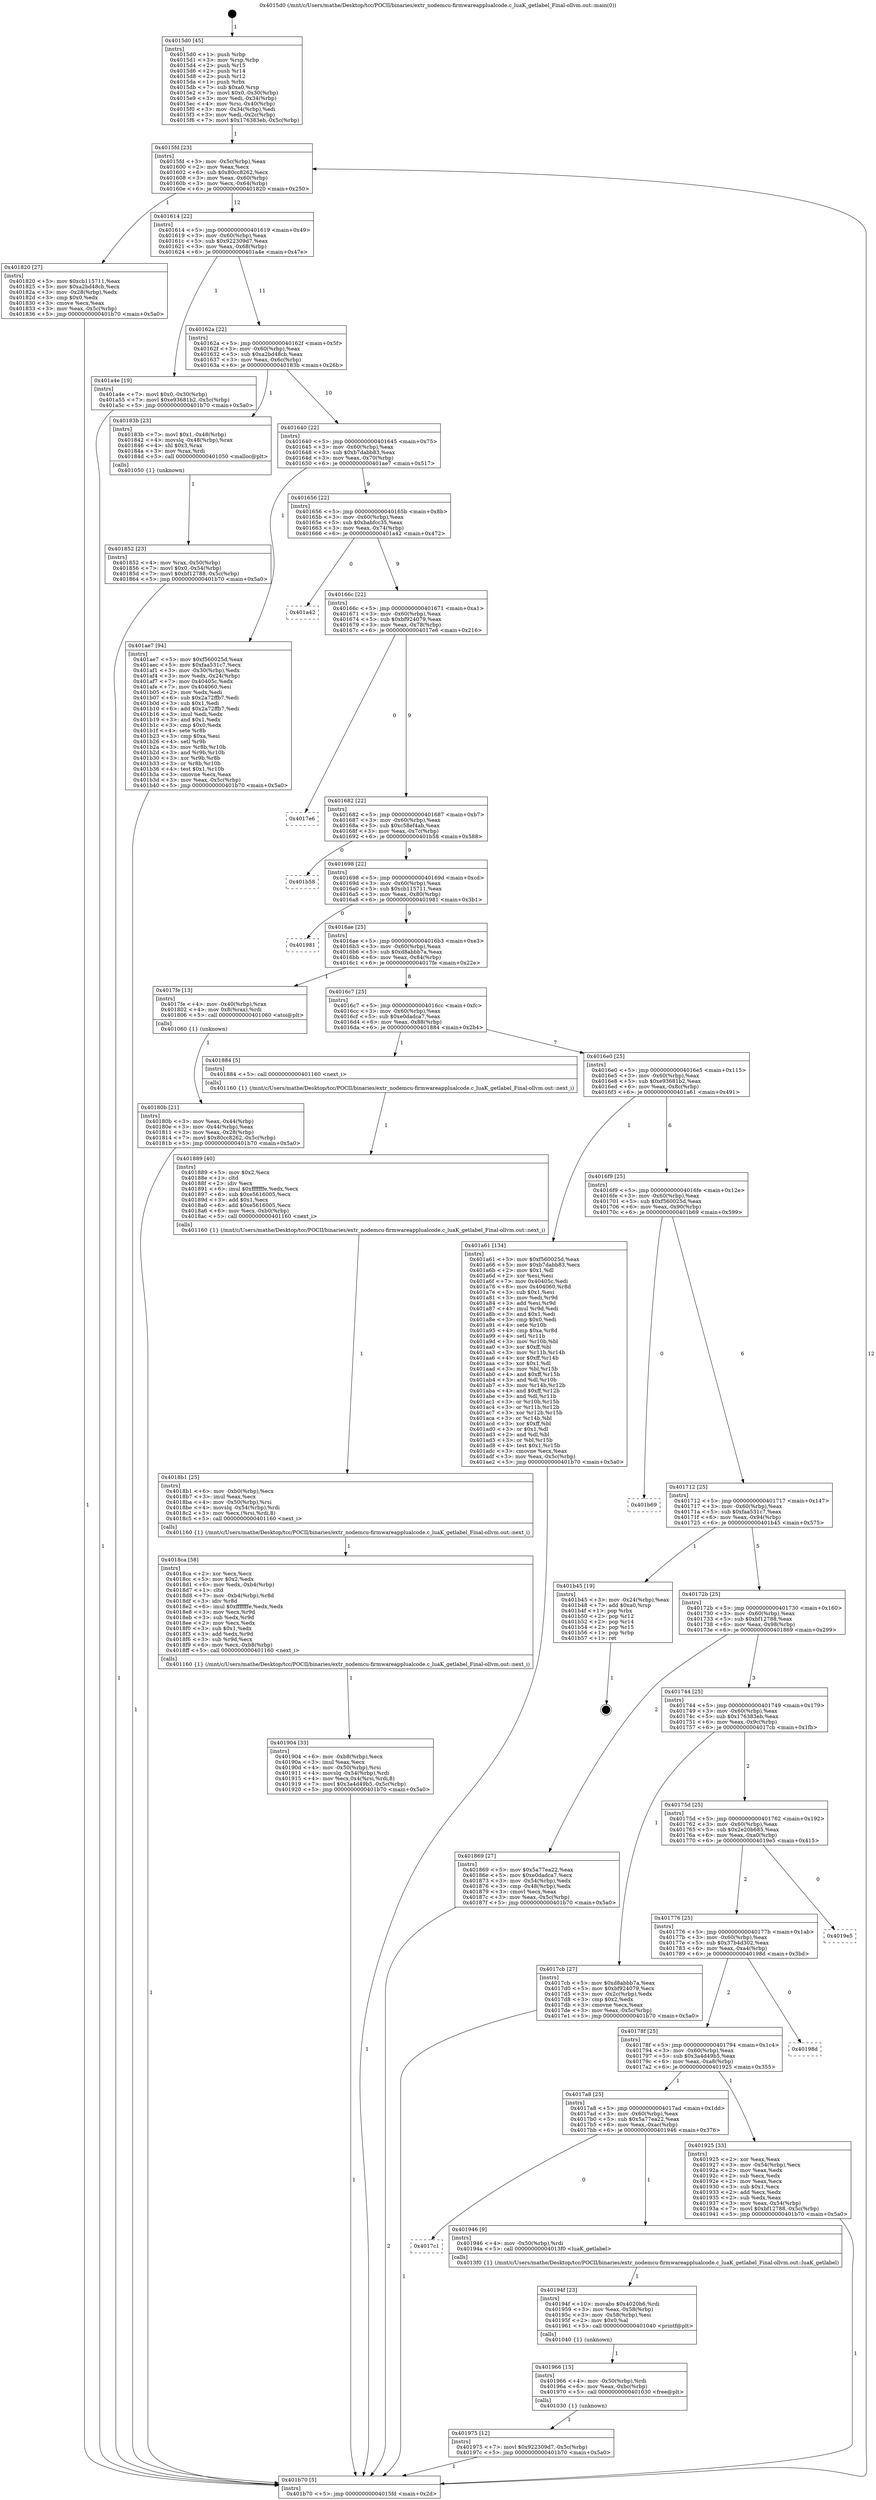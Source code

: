 digraph "0x4015d0" {
  label = "0x4015d0 (/mnt/c/Users/mathe/Desktop/tcc/POCII/binaries/extr_nodemcu-firmwareapplualcode.c_luaK_getlabel_Final-ollvm.out::main(0))"
  labelloc = "t"
  node[shape=record]

  Entry [label="",width=0.3,height=0.3,shape=circle,fillcolor=black,style=filled]
  "0x4015fd" [label="{
     0x4015fd [23]\l
     | [instrs]\l
     &nbsp;&nbsp;0x4015fd \<+3\>: mov -0x5c(%rbp),%eax\l
     &nbsp;&nbsp;0x401600 \<+2\>: mov %eax,%ecx\l
     &nbsp;&nbsp;0x401602 \<+6\>: sub $0x80cc8262,%ecx\l
     &nbsp;&nbsp;0x401608 \<+3\>: mov %eax,-0x60(%rbp)\l
     &nbsp;&nbsp;0x40160b \<+3\>: mov %ecx,-0x64(%rbp)\l
     &nbsp;&nbsp;0x40160e \<+6\>: je 0000000000401820 \<main+0x250\>\l
  }"]
  "0x401820" [label="{
     0x401820 [27]\l
     | [instrs]\l
     &nbsp;&nbsp;0x401820 \<+5\>: mov $0xcb115711,%eax\l
     &nbsp;&nbsp;0x401825 \<+5\>: mov $0xa2bd48cb,%ecx\l
     &nbsp;&nbsp;0x40182a \<+3\>: mov -0x28(%rbp),%edx\l
     &nbsp;&nbsp;0x40182d \<+3\>: cmp $0x0,%edx\l
     &nbsp;&nbsp;0x401830 \<+3\>: cmove %ecx,%eax\l
     &nbsp;&nbsp;0x401833 \<+3\>: mov %eax,-0x5c(%rbp)\l
     &nbsp;&nbsp;0x401836 \<+5\>: jmp 0000000000401b70 \<main+0x5a0\>\l
  }"]
  "0x401614" [label="{
     0x401614 [22]\l
     | [instrs]\l
     &nbsp;&nbsp;0x401614 \<+5\>: jmp 0000000000401619 \<main+0x49\>\l
     &nbsp;&nbsp;0x401619 \<+3\>: mov -0x60(%rbp),%eax\l
     &nbsp;&nbsp;0x40161c \<+5\>: sub $0x922309d7,%eax\l
     &nbsp;&nbsp;0x401621 \<+3\>: mov %eax,-0x68(%rbp)\l
     &nbsp;&nbsp;0x401624 \<+6\>: je 0000000000401a4e \<main+0x47e\>\l
  }"]
  Exit [label="",width=0.3,height=0.3,shape=circle,fillcolor=black,style=filled,peripheries=2]
  "0x401a4e" [label="{
     0x401a4e [19]\l
     | [instrs]\l
     &nbsp;&nbsp;0x401a4e \<+7\>: movl $0x0,-0x30(%rbp)\l
     &nbsp;&nbsp;0x401a55 \<+7\>: movl $0xe93681b2,-0x5c(%rbp)\l
     &nbsp;&nbsp;0x401a5c \<+5\>: jmp 0000000000401b70 \<main+0x5a0\>\l
  }"]
  "0x40162a" [label="{
     0x40162a [22]\l
     | [instrs]\l
     &nbsp;&nbsp;0x40162a \<+5\>: jmp 000000000040162f \<main+0x5f\>\l
     &nbsp;&nbsp;0x40162f \<+3\>: mov -0x60(%rbp),%eax\l
     &nbsp;&nbsp;0x401632 \<+5\>: sub $0xa2bd48cb,%eax\l
     &nbsp;&nbsp;0x401637 \<+3\>: mov %eax,-0x6c(%rbp)\l
     &nbsp;&nbsp;0x40163a \<+6\>: je 000000000040183b \<main+0x26b\>\l
  }"]
  "0x401975" [label="{
     0x401975 [12]\l
     | [instrs]\l
     &nbsp;&nbsp;0x401975 \<+7\>: movl $0x922309d7,-0x5c(%rbp)\l
     &nbsp;&nbsp;0x40197c \<+5\>: jmp 0000000000401b70 \<main+0x5a0\>\l
  }"]
  "0x40183b" [label="{
     0x40183b [23]\l
     | [instrs]\l
     &nbsp;&nbsp;0x40183b \<+7\>: movl $0x1,-0x48(%rbp)\l
     &nbsp;&nbsp;0x401842 \<+4\>: movslq -0x48(%rbp),%rax\l
     &nbsp;&nbsp;0x401846 \<+4\>: shl $0x3,%rax\l
     &nbsp;&nbsp;0x40184a \<+3\>: mov %rax,%rdi\l
     &nbsp;&nbsp;0x40184d \<+5\>: call 0000000000401050 \<malloc@plt\>\l
     | [calls]\l
     &nbsp;&nbsp;0x401050 \{1\} (unknown)\l
  }"]
  "0x401640" [label="{
     0x401640 [22]\l
     | [instrs]\l
     &nbsp;&nbsp;0x401640 \<+5\>: jmp 0000000000401645 \<main+0x75\>\l
     &nbsp;&nbsp;0x401645 \<+3\>: mov -0x60(%rbp),%eax\l
     &nbsp;&nbsp;0x401648 \<+5\>: sub $0xb7dabb83,%eax\l
     &nbsp;&nbsp;0x40164d \<+3\>: mov %eax,-0x70(%rbp)\l
     &nbsp;&nbsp;0x401650 \<+6\>: je 0000000000401ae7 \<main+0x517\>\l
  }"]
  "0x401966" [label="{
     0x401966 [15]\l
     | [instrs]\l
     &nbsp;&nbsp;0x401966 \<+4\>: mov -0x50(%rbp),%rdi\l
     &nbsp;&nbsp;0x40196a \<+6\>: mov %eax,-0xbc(%rbp)\l
     &nbsp;&nbsp;0x401970 \<+5\>: call 0000000000401030 \<free@plt\>\l
     | [calls]\l
     &nbsp;&nbsp;0x401030 \{1\} (unknown)\l
  }"]
  "0x401ae7" [label="{
     0x401ae7 [94]\l
     | [instrs]\l
     &nbsp;&nbsp;0x401ae7 \<+5\>: mov $0xf560025d,%eax\l
     &nbsp;&nbsp;0x401aec \<+5\>: mov $0xfaa531c7,%ecx\l
     &nbsp;&nbsp;0x401af1 \<+3\>: mov -0x30(%rbp),%edx\l
     &nbsp;&nbsp;0x401af4 \<+3\>: mov %edx,-0x24(%rbp)\l
     &nbsp;&nbsp;0x401af7 \<+7\>: mov 0x40405c,%edx\l
     &nbsp;&nbsp;0x401afe \<+7\>: mov 0x404060,%esi\l
     &nbsp;&nbsp;0x401b05 \<+2\>: mov %edx,%edi\l
     &nbsp;&nbsp;0x401b07 \<+6\>: sub $0x2a72ffb7,%edi\l
     &nbsp;&nbsp;0x401b0d \<+3\>: sub $0x1,%edi\l
     &nbsp;&nbsp;0x401b10 \<+6\>: add $0x2a72ffb7,%edi\l
     &nbsp;&nbsp;0x401b16 \<+3\>: imul %edi,%edx\l
     &nbsp;&nbsp;0x401b19 \<+3\>: and $0x1,%edx\l
     &nbsp;&nbsp;0x401b1c \<+3\>: cmp $0x0,%edx\l
     &nbsp;&nbsp;0x401b1f \<+4\>: sete %r8b\l
     &nbsp;&nbsp;0x401b23 \<+3\>: cmp $0xa,%esi\l
     &nbsp;&nbsp;0x401b26 \<+4\>: setl %r9b\l
     &nbsp;&nbsp;0x401b2a \<+3\>: mov %r8b,%r10b\l
     &nbsp;&nbsp;0x401b2d \<+3\>: and %r9b,%r10b\l
     &nbsp;&nbsp;0x401b30 \<+3\>: xor %r9b,%r8b\l
     &nbsp;&nbsp;0x401b33 \<+3\>: or %r8b,%r10b\l
     &nbsp;&nbsp;0x401b36 \<+4\>: test $0x1,%r10b\l
     &nbsp;&nbsp;0x401b3a \<+3\>: cmovne %ecx,%eax\l
     &nbsp;&nbsp;0x401b3d \<+3\>: mov %eax,-0x5c(%rbp)\l
     &nbsp;&nbsp;0x401b40 \<+5\>: jmp 0000000000401b70 \<main+0x5a0\>\l
  }"]
  "0x401656" [label="{
     0x401656 [22]\l
     | [instrs]\l
     &nbsp;&nbsp;0x401656 \<+5\>: jmp 000000000040165b \<main+0x8b\>\l
     &nbsp;&nbsp;0x40165b \<+3\>: mov -0x60(%rbp),%eax\l
     &nbsp;&nbsp;0x40165e \<+5\>: sub $0xbabfcc35,%eax\l
     &nbsp;&nbsp;0x401663 \<+3\>: mov %eax,-0x74(%rbp)\l
     &nbsp;&nbsp;0x401666 \<+6\>: je 0000000000401a42 \<main+0x472\>\l
  }"]
  "0x40194f" [label="{
     0x40194f [23]\l
     | [instrs]\l
     &nbsp;&nbsp;0x40194f \<+10\>: movabs $0x4020b6,%rdi\l
     &nbsp;&nbsp;0x401959 \<+3\>: mov %eax,-0x58(%rbp)\l
     &nbsp;&nbsp;0x40195c \<+3\>: mov -0x58(%rbp),%esi\l
     &nbsp;&nbsp;0x40195f \<+2\>: mov $0x0,%al\l
     &nbsp;&nbsp;0x401961 \<+5\>: call 0000000000401040 \<printf@plt\>\l
     | [calls]\l
     &nbsp;&nbsp;0x401040 \{1\} (unknown)\l
  }"]
  "0x401a42" [label="{
     0x401a42\l
  }", style=dashed]
  "0x40166c" [label="{
     0x40166c [22]\l
     | [instrs]\l
     &nbsp;&nbsp;0x40166c \<+5\>: jmp 0000000000401671 \<main+0xa1\>\l
     &nbsp;&nbsp;0x401671 \<+3\>: mov -0x60(%rbp),%eax\l
     &nbsp;&nbsp;0x401674 \<+5\>: sub $0xbf924079,%eax\l
     &nbsp;&nbsp;0x401679 \<+3\>: mov %eax,-0x78(%rbp)\l
     &nbsp;&nbsp;0x40167c \<+6\>: je 00000000004017e6 \<main+0x216\>\l
  }"]
  "0x4017c1" [label="{
     0x4017c1\l
  }", style=dashed]
  "0x4017e6" [label="{
     0x4017e6\l
  }", style=dashed]
  "0x401682" [label="{
     0x401682 [22]\l
     | [instrs]\l
     &nbsp;&nbsp;0x401682 \<+5\>: jmp 0000000000401687 \<main+0xb7\>\l
     &nbsp;&nbsp;0x401687 \<+3\>: mov -0x60(%rbp),%eax\l
     &nbsp;&nbsp;0x40168a \<+5\>: sub $0xc58ef4ab,%eax\l
     &nbsp;&nbsp;0x40168f \<+3\>: mov %eax,-0x7c(%rbp)\l
     &nbsp;&nbsp;0x401692 \<+6\>: je 0000000000401b58 \<main+0x588\>\l
  }"]
  "0x401946" [label="{
     0x401946 [9]\l
     | [instrs]\l
     &nbsp;&nbsp;0x401946 \<+4\>: mov -0x50(%rbp),%rdi\l
     &nbsp;&nbsp;0x40194a \<+5\>: call 00000000004013f0 \<luaK_getlabel\>\l
     | [calls]\l
     &nbsp;&nbsp;0x4013f0 \{1\} (/mnt/c/Users/mathe/Desktop/tcc/POCII/binaries/extr_nodemcu-firmwareapplualcode.c_luaK_getlabel_Final-ollvm.out::luaK_getlabel)\l
  }"]
  "0x401b58" [label="{
     0x401b58\l
  }", style=dashed]
  "0x401698" [label="{
     0x401698 [22]\l
     | [instrs]\l
     &nbsp;&nbsp;0x401698 \<+5\>: jmp 000000000040169d \<main+0xcd\>\l
     &nbsp;&nbsp;0x40169d \<+3\>: mov -0x60(%rbp),%eax\l
     &nbsp;&nbsp;0x4016a0 \<+5\>: sub $0xcb115711,%eax\l
     &nbsp;&nbsp;0x4016a5 \<+3\>: mov %eax,-0x80(%rbp)\l
     &nbsp;&nbsp;0x4016a8 \<+6\>: je 0000000000401981 \<main+0x3b1\>\l
  }"]
  "0x4017a8" [label="{
     0x4017a8 [25]\l
     | [instrs]\l
     &nbsp;&nbsp;0x4017a8 \<+5\>: jmp 00000000004017ad \<main+0x1dd\>\l
     &nbsp;&nbsp;0x4017ad \<+3\>: mov -0x60(%rbp),%eax\l
     &nbsp;&nbsp;0x4017b0 \<+5\>: sub $0x5a77ea22,%eax\l
     &nbsp;&nbsp;0x4017b5 \<+6\>: mov %eax,-0xac(%rbp)\l
     &nbsp;&nbsp;0x4017bb \<+6\>: je 0000000000401946 \<main+0x376\>\l
  }"]
  "0x401981" [label="{
     0x401981\l
  }", style=dashed]
  "0x4016ae" [label="{
     0x4016ae [25]\l
     | [instrs]\l
     &nbsp;&nbsp;0x4016ae \<+5\>: jmp 00000000004016b3 \<main+0xe3\>\l
     &nbsp;&nbsp;0x4016b3 \<+3\>: mov -0x60(%rbp),%eax\l
     &nbsp;&nbsp;0x4016b6 \<+5\>: sub $0xd8abbb7a,%eax\l
     &nbsp;&nbsp;0x4016bb \<+6\>: mov %eax,-0x84(%rbp)\l
     &nbsp;&nbsp;0x4016c1 \<+6\>: je 00000000004017fe \<main+0x22e\>\l
  }"]
  "0x401925" [label="{
     0x401925 [33]\l
     | [instrs]\l
     &nbsp;&nbsp;0x401925 \<+2\>: xor %eax,%eax\l
     &nbsp;&nbsp;0x401927 \<+3\>: mov -0x54(%rbp),%ecx\l
     &nbsp;&nbsp;0x40192a \<+2\>: mov %eax,%edx\l
     &nbsp;&nbsp;0x40192c \<+2\>: sub %ecx,%edx\l
     &nbsp;&nbsp;0x40192e \<+2\>: mov %eax,%ecx\l
     &nbsp;&nbsp;0x401930 \<+3\>: sub $0x1,%ecx\l
     &nbsp;&nbsp;0x401933 \<+2\>: add %ecx,%edx\l
     &nbsp;&nbsp;0x401935 \<+2\>: sub %edx,%eax\l
     &nbsp;&nbsp;0x401937 \<+3\>: mov %eax,-0x54(%rbp)\l
     &nbsp;&nbsp;0x40193a \<+7\>: movl $0xbf12788,-0x5c(%rbp)\l
     &nbsp;&nbsp;0x401941 \<+5\>: jmp 0000000000401b70 \<main+0x5a0\>\l
  }"]
  "0x4017fe" [label="{
     0x4017fe [13]\l
     | [instrs]\l
     &nbsp;&nbsp;0x4017fe \<+4\>: mov -0x40(%rbp),%rax\l
     &nbsp;&nbsp;0x401802 \<+4\>: mov 0x8(%rax),%rdi\l
     &nbsp;&nbsp;0x401806 \<+5\>: call 0000000000401060 \<atoi@plt\>\l
     | [calls]\l
     &nbsp;&nbsp;0x401060 \{1\} (unknown)\l
  }"]
  "0x4016c7" [label="{
     0x4016c7 [25]\l
     | [instrs]\l
     &nbsp;&nbsp;0x4016c7 \<+5\>: jmp 00000000004016cc \<main+0xfc\>\l
     &nbsp;&nbsp;0x4016cc \<+3\>: mov -0x60(%rbp),%eax\l
     &nbsp;&nbsp;0x4016cf \<+5\>: sub $0xe0dadca7,%eax\l
     &nbsp;&nbsp;0x4016d4 \<+6\>: mov %eax,-0x88(%rbp)\l
     &nbsp;&nbsp;0x4016da \<+6\>: je 0000000000401884 \<main+0x2b4\>\l
  }"]
  "0x40178f" [label="{
     0x40178f [25]\l
     | [instrs]\l
     &nbsp;&nbsp;0x40178f \<+5\>: jmp 0000000000401794 \<main+0x1c4\>\l
     &nbsp;&nbsp;0x401794 \<+3\>: mov -0x60(%rbp),%eax\l
     &nbsp;&nbsp;0x401797 \<+5\>: sub $0x3a4d49b5,%eax\l
     &nbsp;&nbsp;0x40179c \<+6\>: mov %eax,-0xa8(%rbp)\l
     &nbsp;&nbsp;0x4017a2 \<+6\>: je 0000000000401925 \<main+0x355\>\l
  }"]
  "0x401884" [label="{
     0x401884 [5]\l
     | [instrs]\l
     &nbsp;&nbsp;0x401884 \<+5\>: call 0000000000401160 \<next_i\>\l
     | [calls]\l
     &nbsp;&nbsp;0x401160 \{1\} (/mnt/c/Users/mathe/Desktop/tcc/POCII/binaries/extr_nodemcu-firmwareapplualcode.c_luaK_getlabel_Final-ollvm.out::next_i)\l
  }"]
  "0x4016e0" [label="{
     0x4016e0 [25]\l
     | [instrs]\l
     &nbsp;&nbsp;0x4016e0 \<+5\>: jmp 00000000004016e5 \<main+0x115\>\l
     &nbsp;&nbsp;0x4016e5 \<+3\>: mov -0x60(%rbp),%eax\l
     &nbsp;&nbsp;0x4016e8 \<+5\>: sub $0xe93681b2,%eax\l
     &nbsp;&nbsp;0x4016ed \<+6\>: mov %eax,-0x8c(%rbp)\l
     &nbsp;&nbsp;0x4016f3 \<+6\>: je 0000000000401a61 \<main+0x491\>\l
  }"]
  "0x40198d" [label="{
     0x40198d\l
  }", style=dashed]
  "0x401a61" [label="{
     0x401a61 [134]\l
     | [instrs]\l
     &nbsp;&nbsp;0x401a61 \<+5\>: mov $0xf560025d,%eax\l
     &nbsp;&nbsp;0x401a66 \<+5\>: mov $0xb7dabb83,%ecx\l
     &nbsp;&nbsp;0x401a6b \<+2\>: mov $0x1,%dl\l
     &nbsp;&nbsp;0x401a6d \<+2\>: xor %esi,%esi\l
     &nbsp;&nbsp;0x401a6f \<+7\>: mov 0x40405c,%edi\l
     &nbsp;&nbsp;0x401a76 \<+8\>: mov 0x404060,%r8d\l
     &nbsp;&nbsp;0x401a7e \<+3\>: sub $0x1,%esi\l
     &nbsp;&nbsp;0x401a81 \<+3\>: mov %edi,%r9d\l
     &nbsp;&nbsp;0x401a84 \<+3\>: add %esi,%r9d\l
     &nbsp;&nbsp;0x401a87 \<+4\>: imul %r9d,%edi\l
     &nbsp;&nbsp;0x401a8b \<+3\>: and $0x1,%edi\l
     &nbsp;&nbsp;0x401a8e \<+3\>: cmp $0x0,%edi\l
     &nbsp;&nbsp;0x401a91 \<+4\>: sete %r10b\l
     &nbsp;&nbsp;0x401a95 \<+4\>: cmp $0xa,%r8d\l
     &nbsp;&nbsp;0x401a99 \<+4\>: setl %r11b\l
     &nbsp;&nbsp;0x401a9d \<+3\>: mov %r10b,%bl\l
     &nbsp;&nbsp;0x401aa0 \<+3\>: xor $0xff,%bl\l
     &nbsp;&nbsp;0x401aa3 \<+3\>: mov %r11b,%r14b\l
     &nbsp;&nbsp;0x401aa6 \<+4\>: xor $0xff,%r14b\l
     &nbsp;&nbsp;0x401aaa \<+3\>: xor $0x1,%dl\l
     &nbsp;&nbsp;0x401aad \<+3\>: mov %bl,%r15b\l
     &nbsp;&nbsp;0x401ab0 \<+4\>: and $0xff,%r15b\l
     &nbsp;&nbsp;0x401ab4 \<+3\>: and %dl,%r10b\l
     &nbsp;&nbsp;0x401ab7 \<+3\>: mov %r14b,%r12b\l
     &nbsp;&nbsp;0x401aba \<+4\>: and $0xff,%r12b\l
     &nbsp;&nbsp;0x401abe \<+3\>: and %dl,%r11b\l
     &nbsp;&nbsp;0x401ac1 \<+3\>: or %r10b,%r15b\l
     &nbsp;&nbsp;0x401ac4 \<+3\>: or %r11b,%r12b\l
     &nbsp;&nbsp;0x401ac7 \<+3\>: xor %r12b,%r15b\l
     &nbsp;&nbsp;0x401aca \<+3\>: or %r14b,%bl\l
     &nbsp;&nbsp;0x401acd \<+3\>: xor $0xff,%bl\l
     &nbsp;&nbsp;0x401ad0 \<+3\>: or $0x1,%dl\l
     &nbsp;&nbsp;0x401ad3 \<+2\>: and %dl,%bl\l
     &nbsp;&nbsp;0x401ad5 \<+3\>: or %bl,%r15b\l
     &nbsp;&nbsp;0x401ad8 \<+4\>: test $0x1,%r15b\l
     &nbsp;&nbsp;0x401adc \<+3\>: cmovne %ecx,%eax\l
     &nbsp;&nbsp;0x401adf \<+3\>: mov %eax,-0x5c(%rbp)\l
     &nbsp;&nbsp;0x401ae2 \<+5\>: jmp 0000000000401b70 \<main+0x5a0\>\l
  }"]
  "0x4016f9" [label="{
     0x4016f9 [25]\l
     | [instrs]\l
     &nbsp;&nbsp;0x4016f9 \<+5\>: jmp 00000000004016fe \<main+0x12e\>\l
     &nbsp;&nbsp;0x4016fe \<+3\>: mov -0x60(%rbp),%eax\l
     &nbsp;&nbsp;0x401701 \<+5\>: sub $0xf560025d,%eax\l
     &nbsp;&nbsp;0x401706 \<+6\>: mov %eax,-0x90(%rbp)\l
     &nbsp;&nbsp;0x40170c \<+6\>: je 0000000000401b69 \<main+0x599\>\l
  }"]
  "0x401776" [label="{
     0x401776 [25]\l
     | [instrs]\l
     &nbsp;&nbsp;0x401776 \<+5\>: jmp 000000000040177b \<main+0x1ab\>\l
     &nbsp;&nbsp;0x40177b \<+3\>: mov -0x60(%rbp),%eax\l
     &nbsp;&nbsp;0x40177e \<+5\>: sub $0x37b4d302,%eax\l
     &nbsp;&nbsp;0x401783 \<+6\>: mov %eax,-0xa4(%rbp)\l
     &nbsp;&nbsp;0x401789 \<+6\>: je 000000000040198d \<main+0x3bd\>\l
  }"]
  "0x401b69" [label="{
     0x401b69\l
  }", style=dashed]
  "0x401712" [label="{
     0x401712 [25]\l
     | [instrs]\l
     &nbsp;&nbsp;0x401712 \<+5\>: jmp 0000000000401717 \<main+0x147\>\l
     &nbsp;&nbsp;0x401717 \<+3\>: mov -0x60(%rbp),%eax\l
     &nbsp;&nbsp;0x40171a \<+5\>: sub $0xfaa531c7,%eax\l
     &nbsp;&nbsp;0x40171f \<+6\>: mov %eax,-0x94(%rbp)\l
     &nbsp;&nbsp;0x401725 \<+6\>: je 0000000000401b45 \<main+0x575\>\l
  }"]
  "0x4019e5" [label="{
     0x4019e5\l
  }", style=dashed]
  "0x401b45" [label="{
     0x401b45 [19]\l
     | [instrs]\l
     &nbsp;&nbsp;0x401b45 \<+3\>: mov -0x24(%rbp),%eax\l
     &nbsp;&nbsp;0x401b48 \<+7\>: add $0xa0,%rsp\l
     &nbsp;&nbsp;0x401b4f \<+1\>: pop %rbx\l
     &nbsp;&nbsp;0x401b50 \<+2\>: pop %r12\l
     &nbsp;&nbsp;0x401b52 \<+2\>: pop %r14\l
     &nbsp;&nbsp;0x401b54 \<+2\>: pop %r15\l
     &nbsp;&nbsp;0x401b56 \<+1\>: pop %rbp\l
     &nbsp;&nbsp;0x401b57 \<+1\>: ret\l
  }"]
  "0x40172b" [label="{
     0x40172b [25]\l
     | [instrs]\l
     &nbsp;&nbsp;0x40172b \<+5\>: jmp 0000000000401730 \<main+0x160\>\l
     &nbsp;&nbsp;0x401730 \<+3\>: mov -0x60(%rbp),%eax\l
     &nbsp;&nbsp;0x401733 \<+5\>: sub $0xbf12788,%eax\l
     &nbsp;&nbsp;0x401738 \<+6\>: mov %eax,-0x98(%rbp)\l
     &nbsp;&nbsp;0x40173e \<+6\>: je 0000000000401869 \<main+0x299\>\l
  }"]
  "0x401904" [label="{
     0x401904 [33]\l
     | [instrs]\l
     &nbsp;&nbsp;0x401904 \<+6\>: mov -0xb8(%rbp),%ecx\l
     &nbsp;&nbsp;0x40190a \<+3\>: imul %eax,%ecx\l
     &nbsp;&nbsp;0x40190d \<+4\>: mov -0x50(%rbp),%rsi\l
     &nbsp;&nbsp;0x401911 \<+4\>: movslq -0x54(%rbp),%rdi\l
     &nbsp;&nbsp;0x401915 \<+4\>: mov %ecx,0x4(%rsi,%rdi,8)\l
     &nbsp;&nbsp;0x401919 \<+7\>: movl $0x3a4d49b5,-0x5c(%rbp)\l
     &nbsp;&nbsp;0x401920 \<+5\>: jmp 0000000000401b70 \<main+0x5a0\>\l
  }"]
  "0x401869" [label="{
     0x401869 [27]\l
     | [instrs]\l
     &nbsp;&nbsp;0x401869 \<+5\>: mov $0x5a77ea22,%eax\l
     &nbsp;&nbsp;0x40186e \<+5\>: mov $0xe0dadca7,%ecx\l
     &nbsp;&nbsp;0x401873 \<+3\>: mov -0x54(%rbp),%edx\l
     &nbsp;&nbsp;0x401876 \<+3\>: cmp -0x48(%rbp),%edx\l
     &nbsp;&nbsp;0x401879 \<+3\>: cmovl %ecx,%eax\l
     &nbsp;&nbsp;0x40187c \<+3\>: mov %eax,-0x5c(%rbp)\l
     &nbsp;&nbsp;0x40187f \<+5\>: jmp 0000000000401b70 \<main+0x5a0\>\l
  }"]
  "0x401744" [label="{
     0x401744 [25]\l
     | [instrs]\l
     &nbsp;&nbsp;0x401744 \<+5\>: jmp 0000000000401749 \<main+0x179\>\l
     &nbsp;&nbsp;0x401749 \<+3\>: mov -0x60(%rbp),%eax\l
     &nbsp;&nbsp;0x40174c \<+5\>: sub $0x176383eb,%eax\l
     &nbsp;&nbsp;0x401751 \<+6\>: mov %eax,-0x9c(%rbp)\l
     &nbsp;&nbsp;0x401757 \<+6\>: je 00000000004017cb \<main+0x1fb\>\l
  }"]
  "0x4018ca" [label="{
     0x4018ca [58]\l
     | [instrs]\l
     &nbsp;&nbsp;0x4018ca \<+2\>: xor %ecx,%ecx\l
     &nbsp;&nbsp;0x4018cc \<+5\>: mov $0x2,%edx\l
     &nbsp;&nbsp;0x4018d1 \<+6\>: mov %edx,-0xb4(%rbp)\l
     &nbsp;&nbsp;0x4018d7 \<+1\>: cltd\l
     &nbsp;&nbsp;0x4018d8 \<+7\>: mov -0xb4(%rbp),%r8d\l
     &nbsp;&nbsp;0x4018df \<+3\>: idiv %r8d\l
     &nbsp;&nbsp;0x4018e2 \<+6\>: imul $0xfffffffe,%edx,%edx\l
     &nbsp;&nbsp;0x4018e8 \<+3\>: mov %ecx,%r9d\l
     &nbsp;&nbsp;0x4018eb \<+3\>: sub %edx,%r9d\l
     &nbsp;&nbsp;0x4018ee \<+2\>: mov %ecx,%edx\l
     &nbsp;&nbsp;0x4018f0 \<+3\>: sub $0x1,%edx\l
     &nbsp;&nbsp;0x4018f3 \<+3\>: add %edx,%r9d\l
     &nbsp;&nbsp;0x4018f6 \<+3\>: sub %r9d,%ecx\l
     &nbsp;&nbsp;0x4018f9 \<+6\>: mov %ecx,-0xb8(%rbp)\l
     &nbsp;&nbsp;0x4018ff \<+5\>: call 0000000000401160 \<next_i\>\l
     | [calls]\l
     &nbsp;&nbsp;0x401160 \{1\} (/mnt/c/Users/mathe/Desktop/tcc/POCII/binaries/extr_nodemcu-firmwareapplualcode.c_luaK_getlabel_Final-ollvm.out::next_i)\l
  }"]
  "0x4017cb" [label="{
     0x4017cb [27]\l
     | [instrs]\l
     &nbsp;&nbsp;0x4017cb \<+5\>: mov $0xd8abbb7a,%eax\l
     &nbsp;&nbsp;0x4017d0 \<+5\>: mov $0xbf924079,%ecx\l
     &nbsp;&nbsp;0x4017d5 \<+3\>: mov -0x2c(%rbp),%edx\l
     &nbsp;&nbsp;0x4017d8 \<+3\>: cmp $0x2,%edx\l
     &nbsp;&nbsp;0x4017db \<+3\>: cmovne %ecx,%eax\l
     &nbsp;&nbsp;0x4017de \<+3\>: mov %eax,-0x5c(%rbp)\l
     &nbsp;&nbsp;0x4017e1 \<+5\>: jmp 0000000000401b70 \<main+0x5a0\>\l
  }"]
  "0x40175d" [label="{
     0x40175d [25]\l
     | [instrs]\l
     &nbsp;&nbsp;0x40175d \<+5\>: jmp 0000000000401762 \<main+0x192\>\l
     &nbsp;&nbsp;0x401762 \<+3\>: mov -0x60(%rbp),%eax\l
     &nbsp;&nbsp;0x401765 \<+5\>: sub $0x2e20b685,%eax\l
     &nbsp;&nbsp;0x40176a \<+6\>: mov %eax,-0xa0(%rbp)\l
     &nbsp;&nbsp;0x401770 \<+6\>: je 00000000004019e5 \<main+0x415\>\l
  }"]
  "0x401b70" [label="{
     0x401b70 [5]\l
     | [instrs]\l
     &nbsp;&nbsp;0x401b70 \<+5\>: jmp 00000000004015fd \<main+0x2d\>\l
  }"]
  "0x4015d0" [label="{
     0x4015d0 [45]\l
     | [instrs]\l
     &nbsp;&nbsp;0x4015d0 \<+1\>: push %rbp\l
     &nbsp;&nbsp;0x4015d1 \<+3\>: mov %rsp,%rbp\l
     &nbsp;&nbsp;0x4015d4 \<+2\>: push %r15\l
     &nbsp;&nbsp;0x4015d6 \<+2\>: push %r14\l
     &nbsp;&nbsp;0x4015d8 \<+2\>: push %r12\l
     &nbsp;&nbsp;0x4015da \<+1\>: push %rbx\l
     &nbsp;&nbsp;0x4015db \<+7\>: sub $0xa0,%rsp\l
     &nbsp;&nbsp;0x4015e2 \<+7\>: movl $0x0,-0x30(%rbp)\l
     &nbsp;&nbsp;0x4015e9 \<+3\>: mov %edi,-0x34(%rbp)\l
     &nbsp;&nbsp;0x4015ec \<+4\>: mov %rsi,-0x40(%rbp)\l
     &nbsp;&nbsp;0x4015f0 \<+3\>: mov -0x34(%rbp),%edi\l
     &nbsp;&nbsp;0x4015f3 \<+3\>: mov %edi,-0x2c(%rbp)\l
     &nbsp;&nbsp;0x4015f6 \<+7\>: movl $0x176383eb,-0x5c(%rbp)\l
  }"]
  "0x40180b" [label="{
     0x40180b [21]\l
     | [instrs]\l
     &nbsp;&nbsp;0x40180b \<+3\>: mov %eax,-0x44(%rbp)\l
     &nbsp;&nbsp;0x40180e \<+3\>: mov -0x44(%rbp),%eax\l
     &nbsp;&nbsp;0x401811 \<+3\>: mov %eax,-0x28(%rbp)\l
     &nbsp;&nbsp;0x401814 \<+7\>: movl $0x80cc8262,-0x5c(%rbp)\l
     &nbsp;&nbsp;0x40181b \<+5\>: jmp 0000000000401b70 \<main+0x5a0\>\l
  }"]
  "0x401852" [label="{
     0x401852 [23]\l
     | [instrs]\l
     &nbsp;&nbsp;0x401852 \<+4\>: mov %rax,-0x50(%rbp)\l
     &nbsp;&nbsp;0x401856 \<+7\>: movl $0x0,-0x54(%rbp)\l
     &nbsp;&nbsp;0x40185d \<+7\>: movl $0xbf12788,-0x5c(%rbp)\l
     &nbsp;&nbsp;0x401864 \<+5\>: jmp 0000000000401b70 \<main+0x5a0\>\l
  }"]
  "0x401889" [label="{
     0x401889 [40]\l
     | [instrs]\l
     &nbsp;&nbsp;0x401889 \<+5\>: mov $0x2,%ecx\l
     &nbsp;&nbsp;0x40188e \<+1\>: cltd\l
     &nbsp;&nbsp;0x40188f \<+2\>: idiv %ecx\l
     &nbsp;&nbsp;0x401891 \<+6\>: imul $0xfffffffe,%edx,%ecx\l
     &nbsp;&nbsp;0x401897 \<+6\>: sub $0xe5616005,%ecx\l
     &nbsp;&nbsp;0x40189d \<+3\>: add $0x1,%ecx\l
     &nbsp;&nbsp;0x4018a0 \<+6\>: add $0xe5616005,%ecx\l
     &nbsp;&nbsp;0x4018a6 \<+6\>: mov %ecx,-0xb0(%rbp)\l
     &nbsp;&nbsp;0x4018ac \<+5\>: call 0000000000401160 \<next_i\>\l
     | [calls]\l
     &nbsp;&nbsp;0x401160 \{1\} (/mnt/c/Users/mathe/Desktop/tcc/POCII/binaries/extr_nodemcu-firmwareapplualcode.c_luaK_getlabel_Final-ollvm.out::next_i)\l
  }"]
  "0x4018b1" [label="{
     0x4018b1 [25]\l
     | [instrs]\l
     &nbsp;&nbsp;0x4018b1 \<+6\>: mov -0xb0(%rbp),%ecx\l
     &nbsp;&nbsp;0x4018b7 \<+3\>: imul %eax,%ecx\l
     &nbsp;&nbsp;0x4018ba \<+4\>: mov -0x50(%rbp),%rsi\l
     &nbsp;&nbsp;0x4018be \<+4\>: movslq -0x54(%rbp),%rdi\l
     &nbsp;&nbsp;0x4018c2 \<+3\>: mov %ecx,(%rsi,%rdi,8)\l
     &nbsp;&nbsp;0x4018c5 \<+5\>: call 0000000000401160 \<next_i\>\l
     | [calls]\l
     &nbsp;&nbsp;0x401160 \{1\} (/mnt/c/Users/mathe/Desktop/tcc/POCII/binaries/extr_nodemcu-firmwareapplualcode.c_luaK_getlabel_Final-ollvm.out::next_i)\l
  }"]
  Entry -> "0x4015d0" [label=" 1"]
  "0x4015fd" -> "0x401820" [label=" 1"]
  "0x4015fd" -> "0x401614" [label=" 12"]
  "0x401b45" -> Exit [label=" 1"]
  "0x401614" -> "0x401a4e" [label=" 1"]
  "0x401614" -> "0x40162a" [label=" 11"]
  "0x401ae7" -> "0x401b70" [label=" 1"]
  "0x40162a" -> "0x40183b" [label=" 1"]
  "0x40162a" -> "0x401640" [label=" 10"]
  "0x401a61" -> "0x401b70" [label=" 1"]
  "0x401640" -> "0x401ae7" [label=" 1"]
  "0x401640" -> "0x401656" [label=" 9"]
  "0x401a4e" -> "0x401b70" [label=" 1"]
  "0x401656" -> "0x401a42" [label=" 0"]
  "0x401656" -> "0x40166c" [label=" 9"]
  "0x401975" -> "0x401b70" [label=" 1"]
  "0x40166c" -> "0x4017e6" [label=" 0"]
  "0x40166c" -> "0x401682" [label=" 9"]
  "0x401966" -> "0x401975" [label=" 1"]
  "0x401682" -> "0x401b58" [label=" 0"]
  "0x401682" -> "0x401698" [label=" 9"]
  "0x40194f" -> "0x401966" [label=" 1"]
  "0x401698" -> "0x401981" [label=" 0"]
  "0x401698" -> "0x4016ae" [label=" 9"]
  "0x4017a8" -> "0x4017c1" [label=" 0"]
  "0x4016ae" -> "0x4017fe" [label=" 1"]
  "0x4016ae" -> "0x4016c7" [label=" 8"]
  "0x4017a8" -> "0x401946" [label=" 1"]
  "0x4016c7" -> "0x401884" [label=" 1"]
  "0x4016c7" -> "0x4016e0" [label=" 7"]
  "0x401925" -> "0x401b70" [label=" 1"]
  "0x4016e0" -> "0x401a61" [label=" 1"]
  "0x4016e0" -> "0x4016f9" [label=" 6"]
  "0x40178f" -> "0x4017a8" [label=" 1"]
  "0x4016f9" -> "0x401b69" [label=" 0"]
  "0x4016f9" -> "0x401712" [label=" 6"]
  "0x401946" -> "0x40194f" [label=" 1"]
  "0x401712" -> "0x401b45" [label=" 1"]
  "0x401712" -> "0x40172b" [label=" 5"]
  "0x401776" -> "0x40178f" [label=" 2"]
  "0x40172b" -> "0x401869" [label=" 2"]
  "0x40172b" -> "0x401744" [label=" 3"]
  "0x40178f" -> "0x401925" [label=" 1"]
  "0x401744" -> "0x4017cb" [label=" 1"]
  "0x401744" -> "0x40175d" [label=" 2"]
  "0x4017cb" -> "0x401b70" [label=" 1"]
  "0x4015d0" -> "0x4015fd" [label=" 1"]
  "0x401b70" -> "0x4015fd" [label=" 12"]
  "0x4017fe" -> "0x40180b" [label=" 1"]
  "0x40180b" -> "0x401b70" [label=" 1"]
  "0x401820" -> "0x401b70" [label=" 1"]
  "0x40183b" -> "0x401852" [label=" 1"]
  "0x401852" -> "0x401b70" [label=" 1"]
  "0x401869" -> "0x401b70" [label=" 2"]
  "0x401884" -> "0x401889" [label=" 1"]
  "0x401889" -> "0x4018b1" [label=" 1"]
  "0x4018b1" -> "0x4018ca" [label=" 1"]
  "0x4018ca" -> "0x401904" [label=" 1"]
  "0x401904" -> "0x401b70" [label=" 1"]
  "0x401776" -> "0x40198d" [label=" 0"]
  "0x40175d" -> "0x4019e5" [label=" 0"]
  "0x40175d" -> "0x401776" [label=" 2"]
}
